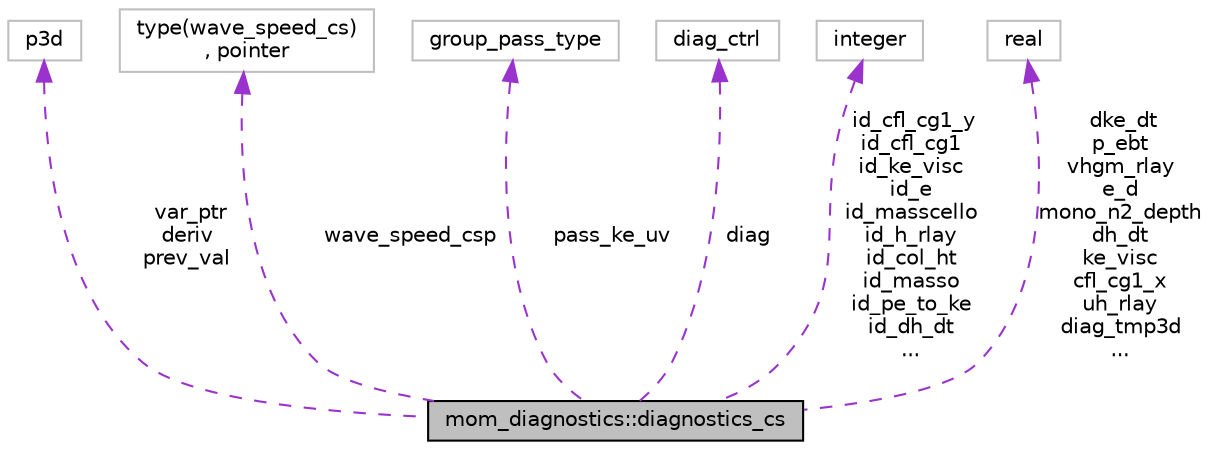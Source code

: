 digraph "mom_diagnostics::diagnostics_cs"
{
 // INTERACTIVE_SVG=YES
  edge [fontname="Helvetica",fontsize="10",labelfontname="Helvetica",labelfontsize="10"];
  node [fontname="Helvetica",fontsize="10",shape=record];
  Node1 [label="mom_diagnostics::diagnostics_cs",height=0.2,width=0.4,color="black", fillcolor="grey75", style="filled", fontcolor="black"];
  Node2 -> Node1 [dir="back",color="darkorchid3",fontsize="10",style="dashed",label=" var_ptr\nderiv\nprev_val" ,fontname="Helvetica"];
  Node2 [label="p3d",height=0.2,width=0.4,color="grey75", fillcolor="white", style="filled"];
  Node3 -> Node1 [dir="back",color="darkorchid3",fontsize="10",style="dashed",label=" wave_speed_csp" ,fontname="Helvetica"];
  Node3 [label="type(wave_speed_cs)\l, pointer",height=0.2,width=0.4,color="grey75", fillcolor="white", style="filled"];
  Node4 -> Node1 [dir="back",color="darkorchid3",fontsize="10",style="dashed",label=" pass_ke_uv" ,fontname="Helvetica"];
  Node4 [label="group_pass_type",height=0.2,width=0.4,color="grey75", fillcolor="white", style="filled"];
  Node5 -> Node1 [dir="back",color="darkorchid3",fontsize="10",style="dashed",label=" diag" ,fontname="Helvetica"];
  Node5 [label="diag_ctrl",height=0.2,width=0.4,color="grey75", fillcolor="white", style="filled"];
  Node6 -> Node1 [dir="back",color="darkorchid3",fontsize="10",style="dashed",label=" id_cfl_cg1_y\nid_cfl_cg1\nid_ke_visc\nid_e\nid_masscello\nid_h_rlay\nid_col_ht\nid_masso\nid_pe_to_ke\nid_dh_dt\n..." ,fontname="Helvetica"];
  Node6 [label="integer",height=0.2,width=0.4,color="grey75", fillcolor="white", style="filled"];
  Node7 -> Node1 [dir="back",color="darkorchid3",fontsize="10",style="dashed",label=" dke_dt\np_ebt\nvhgm_rlay\ne_d\nmono_n2_depth\ndh_dt\nke_visc\ncfl_cg1_x\nuh_rlay\ndiag_tmp3d\n..." ,fontname="Helvetica"];
  Node7 [label="real",height=0.2,width=0.4,color="grey75", fillcolor="white", style="filled"];
}

